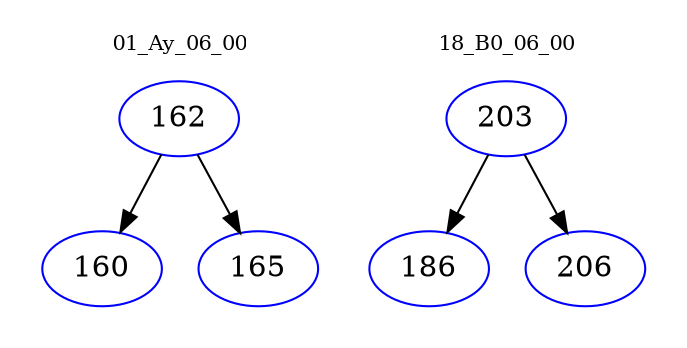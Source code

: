 digraph{
subgraph cluster_0 {
color = white
label = "01_Ay_06_00";
fontsize=10;
T0_162 [label="162", color="blue"]
T0_162 -> T0_160 [color="black"]
T0_160 [label="160", color="blue"]
T0_162 -> T0_165 [color="black"]
T0_165 [label="165", color="blue"]
}
subgraph cluster_1 {
color = white
label = "18_B0_06_00";
fontsize=10;
T1_203 [label="203", color="blue"]
T1_203 -> T1_186 [color="black"]
T1_186 [label="186", color="blue"]
T1_203 -> T1_206 [color="black"]
T1_206 [label="206", color="blue"]
}
}
